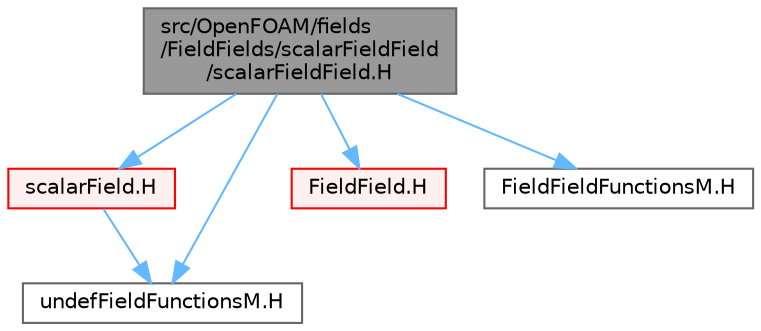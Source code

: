 digraph "src/OpenFOAM/fields/FieldFields/scalarFieldField/scalarFieldField.H"
{
 // LATEX_PDF_SIZE
  bgcolor="transparent";
  edge [fontname=Helvetica,fontsize=10,labelfontname=Helvetica,labelfontsize=10];
  node [fontname=Helvetica,fontsize=10,shape=box,height=0.2,width=0.4];
  Node1 [id="Node000001",label="src/OpenFOAM/fields\l/FieldFields/scalarFieldField\l/scalarFieldField.H",height=0.2,width=0.4,color="gray40", fillcolor="grey60", style="filled", fontcolor="black",tooltip="Specialisation of FieldField<T> for scalar."];
  Node1 -> Node2 [id="edge1_Node000001_Node000002",color="steelblue1",style="solid",tooltip=" "];
  Node2 [id="Node000002",label="scalarField.H",height=0.2,width=0.4,color="red", fillcolor="#FFF0F0", style="filled",URL="$scalarField_8H.html",tooltip=" "];
  Node2 -> Node159 [id="edge2_Node000002_Node000159",color="steelblue1",style="solid",tooltip=" "];
  Node159 [id="Node000159",label="undefFieldFunctionsM.H",height=0.2,width=0.4,color="grey40", fillcolor="white", style="filled",URL="$undefFieldFunctionsM_8H.html",tooltip=" "];
  Node1 -> Node160 [id="edge3_Node000001_Node000160",color="steelblue1",style="solid",tooltip=" "];
  Node160 [id="Node000160",label="FieldField.H",height=0.2,width=0.4,color="red", fillcolor="#FFF0F0", style="filled",URL="$FieldField_8H.html",tooltip=" "];
  Node1 -> Node171 [id="edge4_Node000001_Node000171",color="steelblue1",style="solid",tooltip=" "];
  Node171 [id="Node000171",label="FieldFieldFunctionsM.H",height=0.2,width=0.4,color="grey40", fillcolor="white", style="filled",URL="$FieldFieldFunctionsM_8H.html",tooltip="Macro functions for FieldField<Type> algebra."];
  Node1 -> Node159 [id="edge5_Node000001_Node000159",color="steelblue1",style="solid",tooltip=" "];
}
